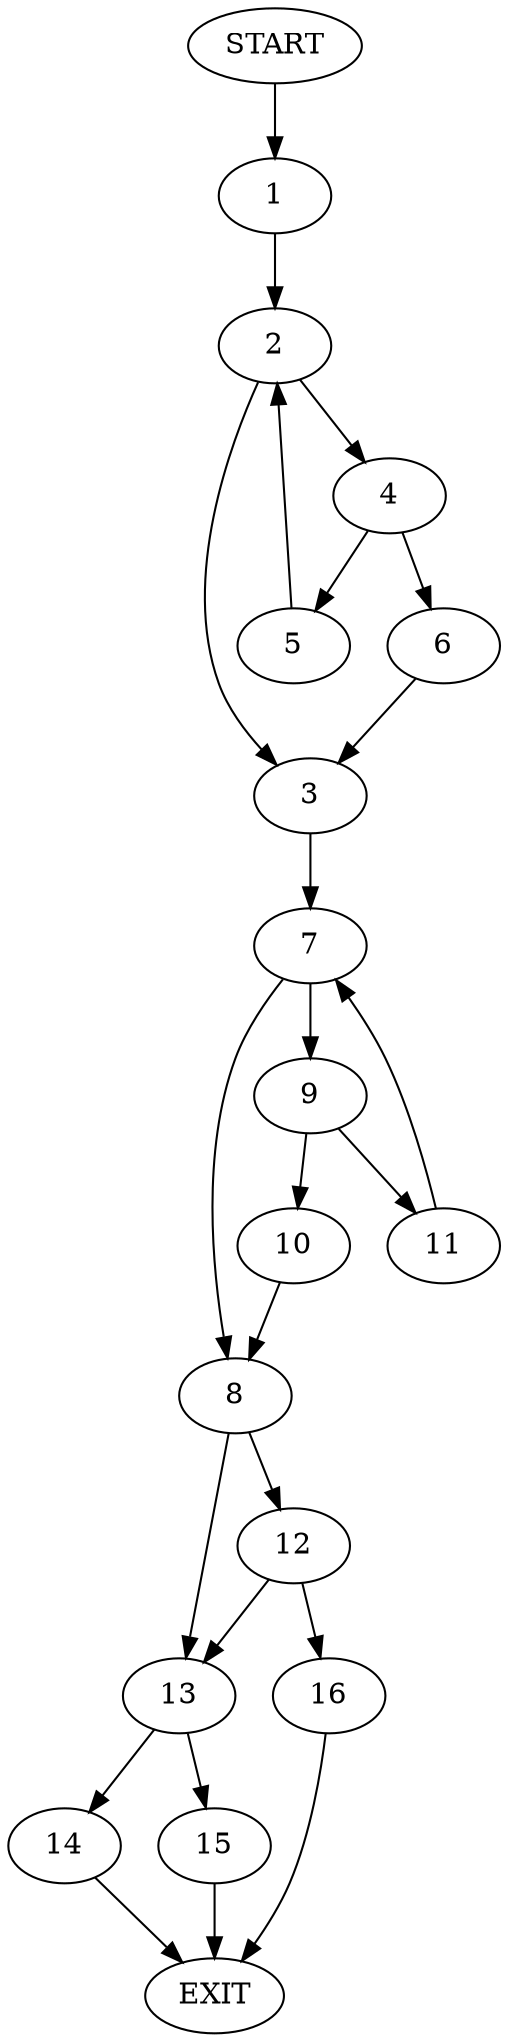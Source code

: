 digraph {
0 [label="START"]
17 [label="EXIT"]
0 -> 1
1 -> 2
2 -> 3
2 -> 4
4 -> 5
4 -> 6
3 -> 7
6 -> 3
5 -> 2
7 -> 8
7 -> 9
9 -> 10
9 -> 11
8 -> 12
8 -> 13
10 -> 8
11 -> 7
13 -> 14
13 -> 15
12 -> 16
12 -> 13
16 -> 17
14 -> 17
15 -> 17
}
